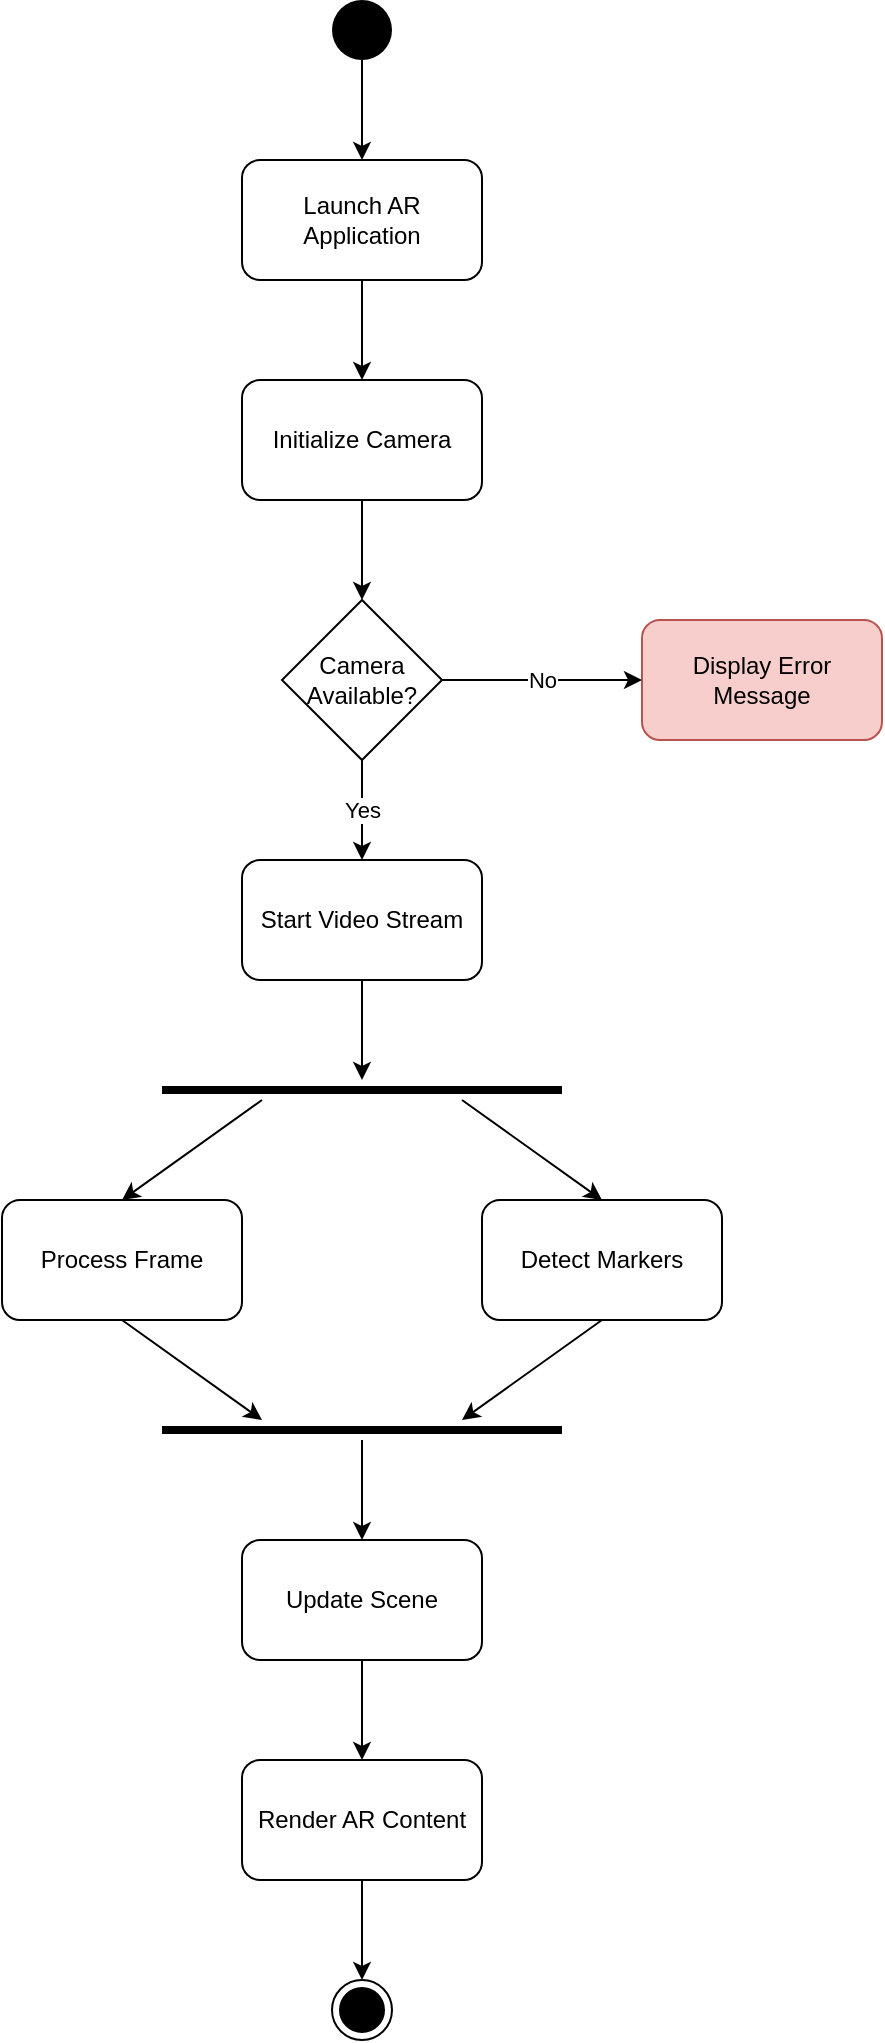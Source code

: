 <mxfile version="25.0.3">
  <diagram id="activity-diagram" name="Activity Diagram">
    <mxGraphModel dx="1050" dy="557" grid="1" gridSize="10" guides="1" tooltips="1" connect="1" arrows="1" fold="1" page="1" pageScale="1" pageWidth="827" pageHeight="1169" math="0" shadow="0">
      <root>
        <mxCell id="0" />
        <mxCell id="1" parent="0" />
        <mxCell id="2" value="" style="ellipse;fillColor=#000000;strokeColor=none;" parent="1" vertex="1">
          <mxGeometry x="380" y="40" width="30" height="30" as="geometry" />
        </mxCell>
        <mxCell id="3" value="Launch AR Application" style="rounded=1;whiteSpace=wrap;html=1;" parent="1" vertex="1">
          <mxGeometry x="335" y="120" width="120" height="60" as="geometry" />
        </mxCell>
        <mxCell id="4" value="Initialize Camera" style="rounded=1;whiteSpace=wrap;html=1;" parent="1" vertex="1">
          <mxGeometry x="335" y="230" width="120" height="60" as="geometry" />
        </mxCell>
        <mxCell id="5" value="Camera&#xa;Available?" style="rhombus;whiteSpace=wrap;html=1;" parent="1" vertex="1">
          <mxGeometry x="355" y="340" width="80" height="80" as="geometry" />
        </mxCell>
        <mxCell id="6" value="Start Video Stream" style="rounded=1;whiteSpace=wrap;html=1;" parent="1" vertex="1">
          <mxGeometry x="335" y="470" width="120" height="60" as="geometry" />
        </mxCell>
        <mxCell id="7" value="" style="line;strokeWidth=4;html=1;" parent="1" vertex="1">
          <mxGeometry x="295" y="580" width="200" height="10" as="geometry" />
        </mxCell>
        <mxCell id="8" value="Process Frame" style="rounded=1;whiteSpace=wrap;html=1;" parent="1" vertex="1">
          <mxGeometry x="215" y="640" width="120" height="60" as="geometry" />
        </mxCell>
        <mxCell id="9" value="Detect Markers" style="rounded=1;whiteSpace=wrap;html=1;" parent="1" vertex="1">
          <mxGeometry x="455" y="640" width="120" height="60" as="geometry" />
        </mxCell>
        <mxCell id="10" value="" style="line;strokeWidth=4;html=1;" parent="1" vertex="1">
          <mxGeometry x="295" y="750" width="200" height="10" as="geometry" />
        </mxCell>
        <mxCell id="11" value="Update Scene" style="rounded=1;whiteSpace=wrap;html=1;" parent="1" vertex="1">
          <mxGeometry x="335" y="810" width="120" height="60" as="geometry" />
        </mxCell>
        <mxCell id="12" value="Render AR Content" style="rounded=1;whiteSpace=wrap;html=1;" parent="1" vertex="1">
          <mxGeometry x="335" y="920" width="120" height="60" as="geometry" />
        </mxCell>
        <mxCell id="13" value="" style="ellipse;html=1;shape=endState;fillColor=#000000;strokeColor=#000000;" parent="1" vertex="1">
          <mxGeometry x="380" y="1030" width="30" height="30" as="geometry" />
        </mxCell>
        <mxCell id="14" value="Display Error Message" style="rounded=1;whiteSpace=wrap;html=1;fillColor=#f8cecc;strokeColor=#b85450;" parent="1" vertex="1">
          <mxGeometry x="535" y="350" width="120" height="60" as="geometry" />
        </mxCell>
        <mxCell id="15" value="" style="endArrow=classic;html=1;rounded=0;exitX=0.5;exitY=1;exitDx=0;exitDy=0;entryX=0.5;entryY=0;entryDx=0;entryDy=0;" parent="1" source="2" target="3" edge="1">
          <mxGeometry width="50" height="50" relative="1" as="geometry" />
        </mxCell>
        <mxCell id="16" value="" style="endArrow=classic;html=1;rounded=0;exitX=0.5;exitY=1;exitDx=0;exitDy=0;entryX=0.5;entryY=0;entryDx=0;entryDy=0;" parent="1" source="3" target="4" edge="1">
          <mxGeometry width="50" height="50" relative="1" as="geometry" />
        </mxCell>
        <mxCell id="17" value="" style="endArrow=classic;html=1;rounded=0;exitX=0.5;exitY=1;exitDx=0;exitDy=0;entryX=0.5;entryY=0;entryDx=0;entryDy=0;" parent="1" source="4" target="5" edge="1">
          <mxGeometry width="50" height="50" relative="1" as="geometry" />
        </mxCell>
        <mxCell id="18" value="Yes" style="endArrow=classic;html=1;rounded=0;exitX=0.5;exitY=1;exitDx=0;exitDy=0;entryX=0.5;entryY=0;entryDx=0;entryDy=0;" parent="1" source="5" target="6" edge="1">
          <mxGeometry relative="1" as="geometry" />
        </mxCell>
        <mxCell id="19" value="No" style="endArrow=classic;html=1;rounded=0;exitX=1;exitY=0.5;exitDx=0;exitDy=0;entryX=0;entryY=0.5;entryDx=0;entryDy=0;" parent="1" source="5" target="14" edge="1">
          <mxGeometry relative="1" as="geometry" />
        </mxCell>
        <mxCell id="20" value="" style="endArrow=classic;html=1;rounded=0;exitX=0.5;exitY=1;exitDx=0;exitDy=0;entryX=0.5;entryY=0;entryDx=0;entryDy=0;" parent="1" source="6" target="7" edge="1">
          <mxGeometry width="50" height="50" relative="1" as="geometry" />
        </mxCell>
        <mxCell id="21" value="" style="endArrow=classic;html=1;rounded=0;exitX=0.25;exitY=1;exitDx=0;exitDy=0;entryX=0.5;entryY=0;entryDx=0;entryDy=0;" parent="1" source="7" target="8" edge="1">
          <mxGeometry width="50" height="50" relative="1" as="geometry" />
        </mxCell>
        <mxCell id="22" value="" style="endArrow=classic;html=1;rounded=0;exitX=0.75;exitY=1;exitDx=0;exitDy=0;entryX=0.5;entryY=0;entryDx=0;entryDy=0;" parent="1" source="7" target="9" edge="1">
          <mxGeometry width="50" height="50" relative="1" as="geometry" />
        </mxCell>
        <mxCell id="23" value="" style="endArrow=classic;html=1;rounded=0;exitX=0.5;exitY=1;exitDx=0;exitDy=0;entryX=0.25;entryY=0;entryDx=0;entryDy=0;" parent="1" source="8" target="10" edge="1">
          <mxGeometry width="50" height="50" relative="1" as="geometry" />
        </mxCell>
        <mxCell id="24" value="" style="endArrow=classic;html=1;rounded=0;exitX=0.5;exitY=1;exitDx=0;exitDy=0;entryX=0.75;entryY=0;entryDx=0;entryDy=0;" parent="1" source="9" target="10" edge="1">
          <mxGeometry width="50" height="50" relative="1" as="geometry" />
        </mxCell>
        <mxCell id="25" value="" style="endArrow=classic;html=1;rounded=0;exitX=0.5;exitY=1;exitDx=0;exitDy=0;entryX=0.5;entryY=0;entryDx=0;entryDy=0;" parent="1" source="10" target="11" edge="1">
          <mxGeometry width="50" height="50" relative="1" as="geometry" />
        </mxCell>
        <mxCell id="26" value="" style="endArrow=classic;html=1;rounded=0;exitX=0.5;exitY=1;exitDx=0;exitDy=0;entryX=0.5;entryY=0;entryDx=0;entryDy=0;" parent="1" source="11" target="12" edge="1">
          <mxGeometry width="50" height="50" relative="1" as="geometry" />
        </mxCell>
        <mxCell id="27" value="" style="endArrow=classic;html=1;rounded=0;exitX=0.5;exitY=1;exitDx=0;exitDy=0;entryX=0.5;entryY=0;entryDx=0;entryDy=0;" parent="1" source="12" target="13" edge="1">
          <mxGeometry width="50" height="50" relative="1" as="geometry" />
        </mxCell>
      </root>
    </mxGraphModel>
  </diagram>
</mxfile>
